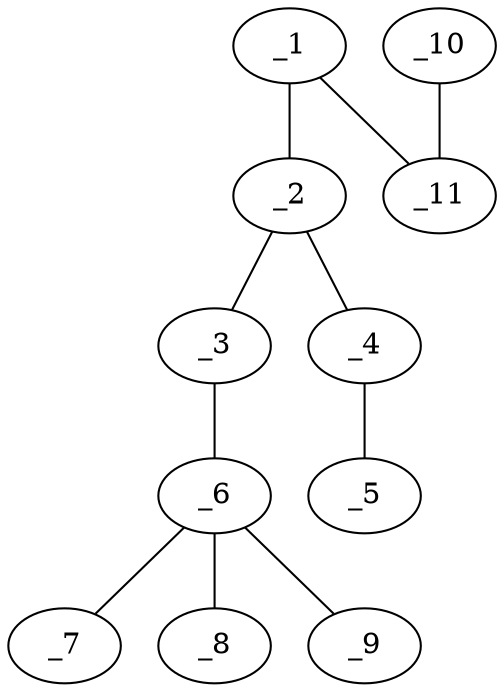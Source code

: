 graph molid617599 {
	_1	 [charge=0,
		chem=1,
		symbol="C  ",
		x="5.4641",
		y="1.067"];
	_2	 [charge=0,
		chem=1,
		symbol="C  ",
		x="4.5981",
		y="0.567"];
	_1 -- _2	 [valence=1];
	_11	 [charge=0,
		chem=1,
		symbol="C  ",
		x="6.3301",
		y="0.567"];
	_1 -- _11	 [valence=2];
	_3	 [charge=0,
		chem=2,
		symbol="O  ",
		x="3.7321",
		y="1.067"];
	_2 -- _3	 [valence=1];
	_4	 [charge=0,
		chem=1,
		symbol="C  ",
		x="4.5981",
		y="-0.433"];
	_2 -- _4	 [valence=1];
	_6	 [charge=0,
		chem=17,
		symbol="Si ",
		x="2.866",
		y="0.567"];
	_3 -- _6	 [valence=1];
	_5	 [charge=0,
		chem=4,
		symbol="N  ",
		x="4.5981",
		y="-1.433"];
	_4 -- _5	 [valence=3];
	_7	 [charge=0,
		chem=1,
		symbol="C  ",
		x=2,
		y="0.067"];
	_6 -- _7	 [valence=1];
	_8	 [charge=0,
		chem=1,
		symbol="C  ",
		x="3.366",
		y="-0.299"];
	_6 -- _8	 [valence=1];
	_9	 [charge=0,
		chem=1,
		symbol="C  ",
		x="2.366",
		y="1.433"];
	_6 -- _9	 [valence=1];
	_10	 [charge=0,
		chem=1,
		symbol="C  ",
		x="7.1962",
		y="1.067"];
	_10 -- _11	 [valence=1];
}
